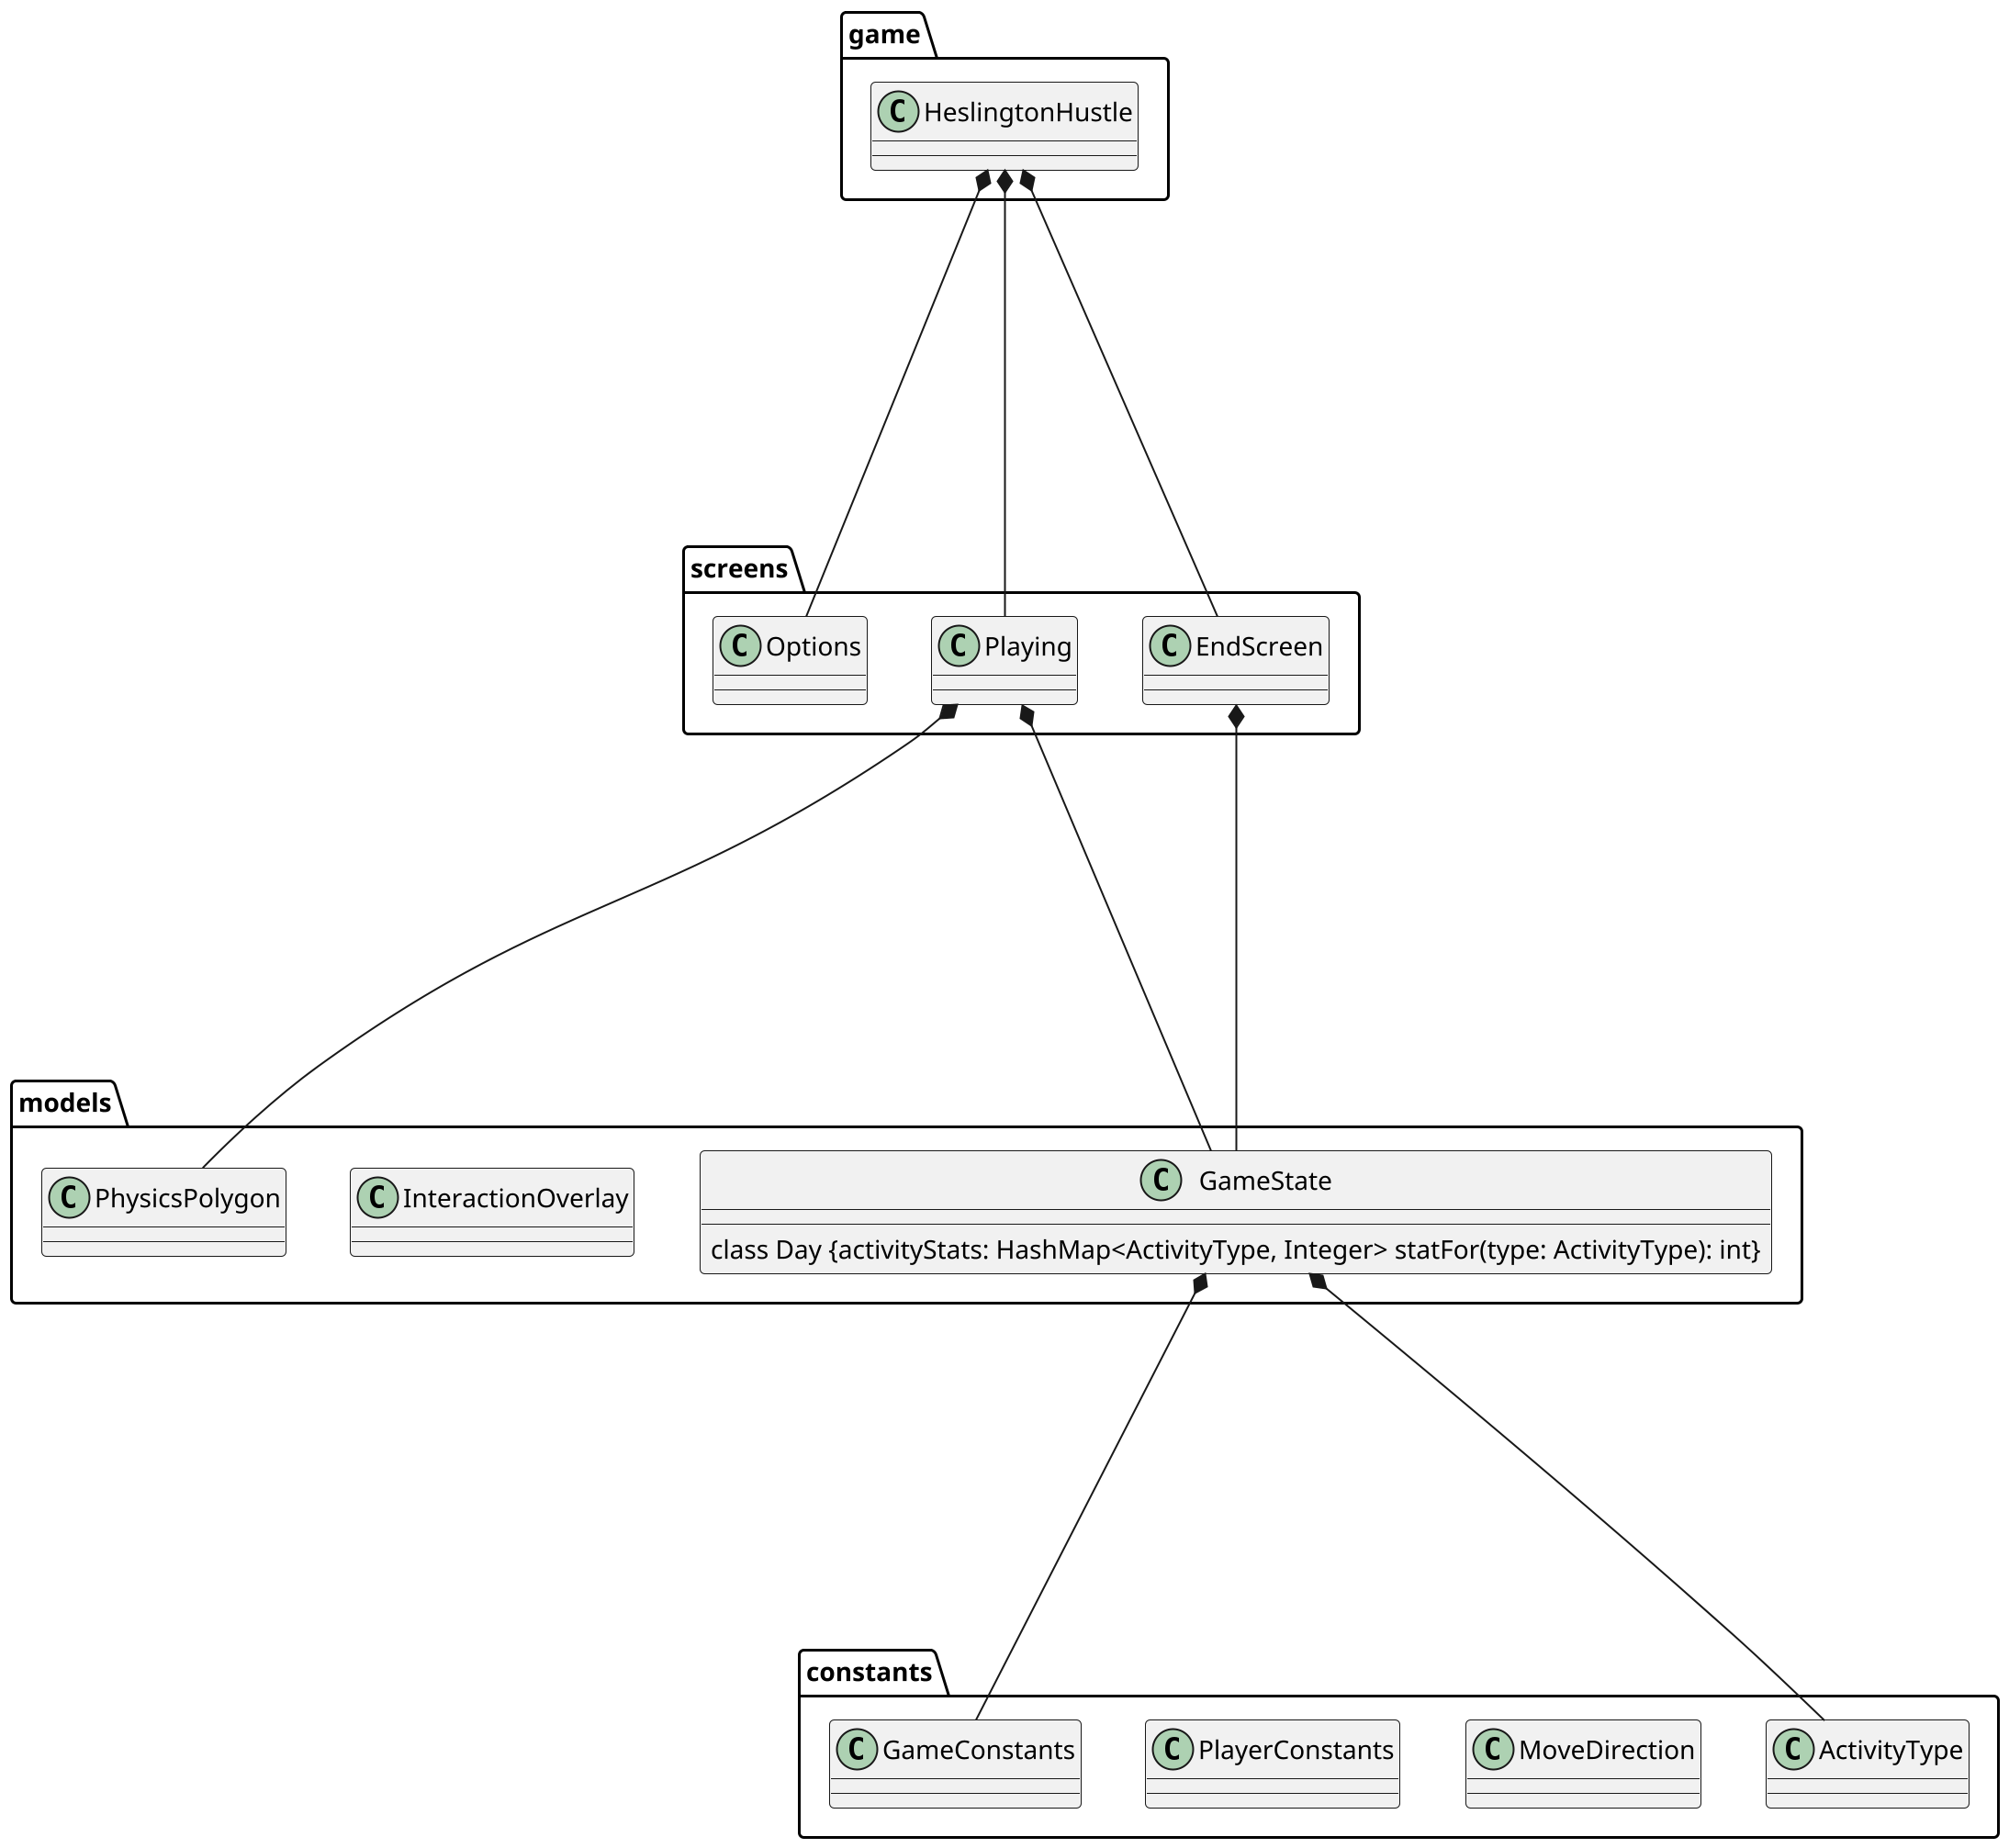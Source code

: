 @startuml
scale 2.0

package game{
    class HeslingtonHustle{}
    }


package screens{
    class Options {
        '- game: HeslingtonHustle
        '- camera: Camera
        '- stage: Stage
        '- root: Table
        '+ Options(game: HeslingtonHustle)
        '+ render(v: float): void
        '+ show(): void
        '+ resize(width: int, height: int): void
        '+ pause(): void
        '+ resume(): void
        '+ hide(): void
        '+ dispose(): void
    }

    class Playing {
        '- game: HeslingtonHustle
        '- camera: OrthographicCamera
        '- viewport: Viewport
        '- stage: Stage
        '- counters: Table
        '- days: Container<Label>
        '- engine: Engine
        '- gameState: GameState
        '- world: World
        '- debugRenderer: Box2DDebugRenderer
        '+ Playing(game: HeslingtonHustle)
        '+ render(delta: float): void
        '+ resize(width: int, height: int): void
        '+ show(): void
        '+ pause(): void
        '+ resume(): void
        '+ hide(): void
        '+ dispose(): void
        '- initTerrain(): void
        '- initInteractionLocations(engine: Engine): Entity[]
        '- initPlayerBody(): Fixture
        '- initPlayerEntity(engine: Engine): Entity
    }

    class EndScreen {
        '- MAX_DAY_SCORE: float
        '- MIN_DAY_SCORE: float
        '- camera: Camera
        '- stage: Stage

        '+ EndScreen(game: HeslingtonHustle,
        'endGameState: GameState)
        '+ getDayScore(studyCount: int, mealCount: int,
        'recreationCount: int): float
        '+ calculateExamScore(days: List<GameState.Day>): float
        '+ render(delta: float): void
        '+ resize(width: int, height: int): void
        '+ show(): void
        '+ pause(): void
        '+ resume(): void
        '+ hide(): void
        '+ dispose(): void
    }
}


package models{
    class GameState {
        '- days: ArrayList<Day>
        '- currentDay: Day
        '- daysRemaining: int
        '- energyRemaining: int
        '- hoursRemaining: float
        '- interactionOverlay: InteractionOverlay
        '+ advanceDay(): void
        '+ doActivity(timeUsage: int, energyUsage: int,
        'type: ActivityType, overlayText: String): boolean

                class Day {activityStats: HashMap<ActivityType, Integer> statFor(type: ActivityType): int}


    }



    class InteractionOverlay {
        '- text: String
        '- displayFor: float
        '+ InteractionOverlay(text: String, displayFor: float)
    }

    class PhysicsPolygon {
        '- name: String
        '- type: BodyDef.BodyType
        '- position: Vector2
        '- vertices: Vector2[]
        '+ PhysicsPolygon()
        '+ PhysicsPolygon(name: String, type: BodyDef.BodyType,
        'position: Vector2, vertices: Vector2...)
        '+ getName(): String
        '+ getType(): BodyDef.BodyType
        '+ getPosition(): Vector2
        '+ getVertices(): Vector2[]
    }
}

'package components{
'    class AnimationComponent {
'        '- spriteScale: float
'        '- animations: IntMap<Animation<Sprite>>
'        '- currentAnimation: int
'        '- time: float
'        '+ AnimationComponent(spriteScale: float)
'    }
'
'    class CounterComponent {
'        '- label: Label
'        '- valueResolver: CounterValueResolver
'        '+ CounterComponent(label: Label, valueResolver: CounterValueResolver)
'    }
'
'
'    class FixtureComponent {
'        '- fixture: Fixture
'        '+ FixtureComponent(fixture: Fixture)
'    }
'
'    class HitboxComponent {
'        '- rects: Rectangle[]
'        '- region: Rectangle
'        '+ HitboxComponent(rects: Rectangle...)
'    }
'
'    class InteractionComponent {
'        '- interactable: Interactable
'        '+ InteractionComponent(interactable: Interactable)
'    }
'
'    class PlayerComponent {
'        '- isInteracting: boolean
'    }
'
'    class PositionComponent {
'        '- x: float
'        '- y: float
'        '+ PositionComponent(x: float, y: float)
'        '+ PositionComponent()
'    }
'
'    class TextureComponent {
'        '- region: TextureRegion
'        '- scale: float
'        '- visible: boolean
'        '+ TextureComponent(region: TextureRegion, scale: float)
'        '+ show(): TextureComponent
'        '+ hide(): TextureComponent
'    }
'
'    class TooltipComponent {
'        '- tooltip: GlyphLayout
'        '+ TooltipComponent(font: BitmapFont, tooltip: String)
'    }
'}


package constants{
    class GameConstants {
        '{static} WORLD_WIDTH: int
        '{static} WORLD_HEIGHT: int
    }

    class MoveDirection {
        '{static} STATIONARY: int
        '{static} UP: int
        '{static} DOWN: int
        '{static} LEFT: int
        '{static} RIGHT: int
    }

    class PlayerConstants {
        '{static} HITBOX_RADIUS: float
        '{static} PLAYER_SPEED: float
        '{static} START_POSITION: Vector2
    }

    class ActivityType{}



}


'package systems{
'    class AnimationSystem {
'        '- batch: SpriteBatch
'        '- gameState: GameState
'        '- am: ComponentMapper<AnimationComponent>
'        '- fm: ComponentMapper<FixtureComponent>
'        '- pm: ComponentMapper<PositionComponent>
'        '+ AnimationSystem(batch: SpriteBatch, gameState: GameState)
'        '+ update(deltaTime: float): void
'        '- processEntity(entity: Entity, deltaTime: float): void
'    }
'
'    class CounterUpdateSystem {
'        '- gameState: GameState
'        '- cm: ComponentMapper<CounterComponent>
'        '+ CounterUpdateSystem(gameState: GameState)
'        '- processEntity(entity: Entity, deltaTime: float): void
'    }
'
'    class DebugSystem {
'        '- shapeDrawer: ShapeDrawer
'        '- hm: ComponentMapper<HitboxComponent>
'        '- fm: ComponentMapper<FixtureComponent>
'        '- interactables: ImmutableArray<Entity>
'        '- playerEntity: Entity
'        '+ DebugSystem(shapeDrawer: ShapeDrawer)
'        '+ addedToEngine(engine: Engine): void
'        '+ update(deltaTime: float): void
'    }
'
'    class InteractionOverlayRenderingSystem {
'        '- batch: SpriteBatch
'        '- font: BitmapFont
'        '- shapeDrawer: ShapeDrawer
'        '- gameState: GameState
'        '- elapsed: float
'        '+ InteractionOverlayRenderingSystem(batch: SpriteBatch,
'        font: BitmapFont, shapeDrawer: ShapeDrawer,
'        gameState: GameState)
'        '+ update(deltaTime: float): void
'    }
'
'    class MapRenderingSystem {
'        '- camera: OrthographicCamera
'        '- renderer: OrthogonalTiledMapRenderer
'        '+ MapRenderingSystem(tiledMap: TiledMap,
'        camera: OrthographicCamera)
'        '+ update(deltaTime: float): void
'    }
'
'    class PlayerMovementSystem {
'        '- gameState: GameState
'        '- playerEntity: Entity
'        '- velocity: Vector2
'        '- pm: ComponentMapper<PlayerComponent>
'        '- fm: ComponentMapper<FixtureComponent>
'        '- am: ComponentMapper<AnimationComponent>
'        '+ PlayerMovementSystem(gameState: GameState)
'        '+ addedToEngine(engine: Engine): void
'        '+ update(deltaTime: float): void
'    }
'
'    class PlayerInteractionSystem {
'        '- gameState: GameState
'        '- playerEntity: Entity
'        '- interactables: ImmutableArray<Entity>
'        '- plm: ComponentMapper<PlayerComponent>
'        '- am: ComponentMapper<AnimationComponent>
'        '- im: ComponentMapper<InteractionComponent>
'        '- hm: ComponentMapper<HitboxComponent>
'        '- fm: ComponentMapper<FixtureComponent>
'        '+ PlayerInteractionSystem(gameState: GameState)
'        '+ addedToEngine(engine: Engine): void
'        '+ update(deltaTime: float): void
'    }
'
'    class StaticRenderingSystem {
'        '- batch: SpriteBatch
'        '- tm: ComponentMapper<TextureComponent>
'        '- pm: ComponentMapper<PositionComponent>
'        '+ StaticRenderingSystem(batch: SpriteBatch)
'        '+ processEntity(entity: Entity, deltaTime: float): void
'    }
'
'    class TooltipRenderingSystem {
'        '- font: BitmapFont
'        '- shapeDrawer: ShapeDrawer
'        '- batch: SpriteBatch
'        '- gameState: GameState
'        '- hm: ComponentMapper<HitboxComponent>
'        '- tm: ComponentMapper<TooltipComponent>
'        '- fm: ComponentMapper<FixtureComponent>
'        '+ TooltipRenderingSystem(font: BitmapFont,
'        shapeDrawer: ShapeDrawer, batch: SpriteBatch,
'        gameState: GameState)
'        '+ addedToEngine(engine: Engine): void
'        '+ update(deltaTime: float): void
'    }
'}
'












HeslingtonHustle *----- EndScreen
HeslingtonHustle *----- Playing
HeslingtonHustle *- Options

'AnimationSystem *----- AnimationComponent
'AnimationSystem *----- FixtureComponent
'AnimationSystem *----- PositionComponent

'CounterUpdateSystem *----- CounterComponent
'
'DebugSystem *----- AnimationComponent
'DebugSystem *----- FixtureComponent
'DebugSystem *----- HitboxComponent

'DebugSystem *----- InteractionComponent
'DebugSystem *----- PlayerComponent
'DebugSystem *----- PlayerConstants

'InteractionOverlayRenderingSystem *----- GameConstants



'PlayerMovementSystem *-----AnimationComponent
'PlayerMovementSystem *-----FixtureComponent
'PlayerMovementSystem *-----PlayerComponent
'PlayerMovementSystem *-----MoveDirection
'PlayerMovementSystem *-----PlayerConstants
'
'PlayerInteractionSystem *-----FixtureComponent
'PlayerInteractionSystem *-----HitboxComponent
''PlayerInteractionSystem *-----InteractionComponent
'PlayerInteractionSystem *-----PlayerComponent
'PlayerInteractionSystem *-----PlayerConstants

'StaticRenderingSystem *----- PositionComponent
'StaticRenderingSystem *----- TextureComponent
'
'TooltipRenderingSystem *----- FixtureComponent
'TooltipRenderingSystem *----- HitboxComponent
'TooltipRenderingSystem *----- PlayerComponent
'TooltipRenderingSystem *----- TooltipComponent
'TooltipRenderingSystem *----- PlayerConstants


GameState *----- ActivityType
GameState *----- GameConstants





'Playing *----- AnimationComponent
'Playing *----- CounterComponent
'Playing *----- FixtureComponent
'Playing *----- HitboxComponent
'Playing *----- InteractionComponent
'Playing *----- PlayerComponent
'Playing *----- PositionComponent
'Playing *----- TextureComponent
'Playing *----- TooltipComponent




Playing *----- GameState
Playing *----- PhysicsPolygon


'Playing *----- AnimationSystem
'Playing *----- CounterUpdateSystem
'Playing *----- DebugSystem
'Playing *----- InteractionOverlayRenderingSystem
'Playing *----- MapRenderingSystem
'Playing *----- PlayerMovementSystem
'Playing *----- PlayerInteractionSystem
'Playing *----- StaticRenderingSystem
'Playing *----- TooltipRenderingSystem

EndScreen *----- GameState

@enduml